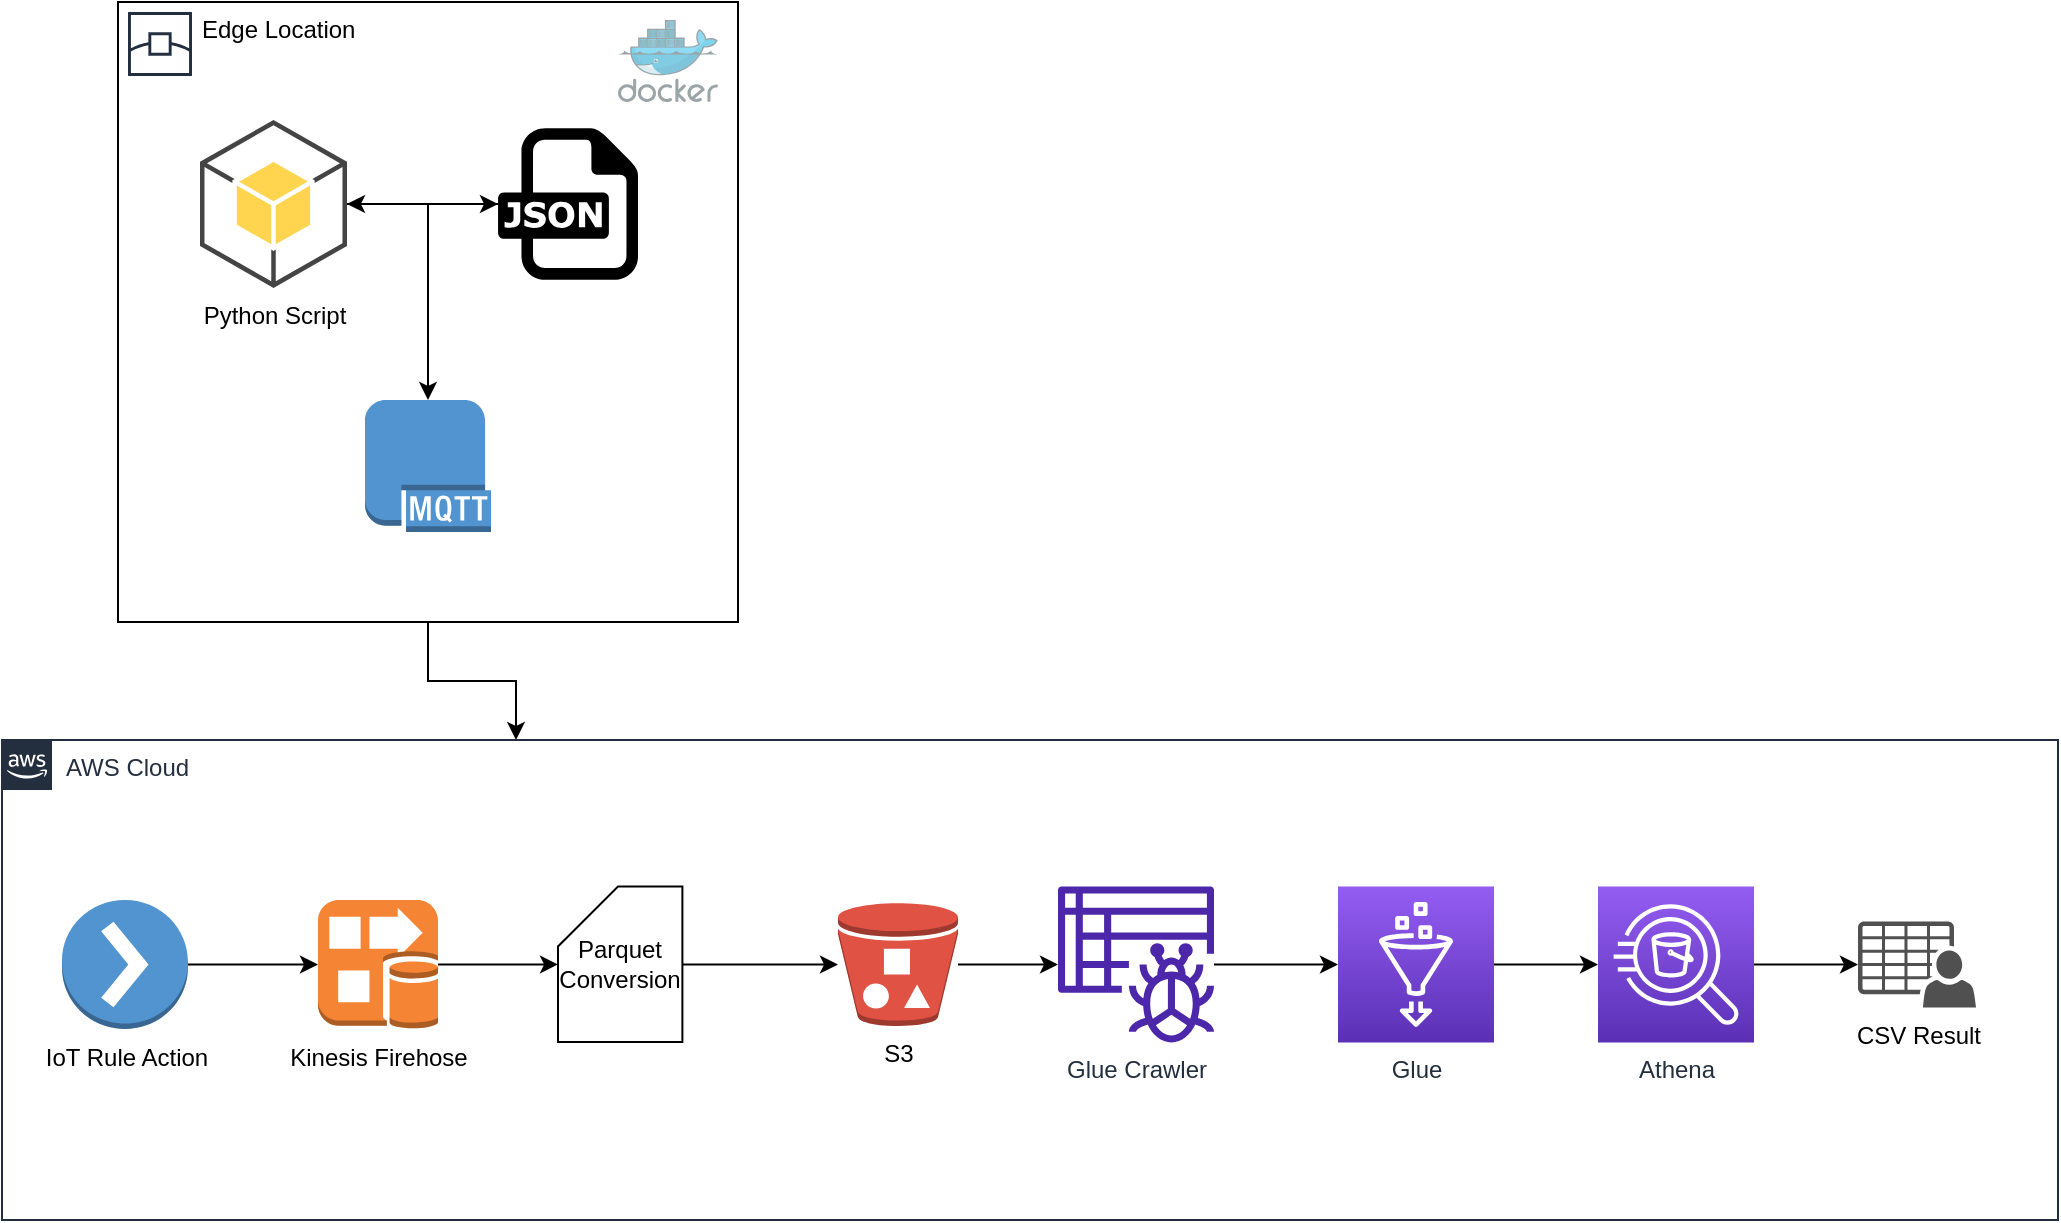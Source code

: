 <mxfile version="16.1.2" type="device"><diagram id="BacsrU-S2rb5WyGrp3pM" name="Page-1"><mxGraphModel dx="1422" dy="865" grid="1" gridSize="10" guides="1" tooltips="1" connect="1" arrows="1" fold="1" page="1" pageScale="1" pageWidth="100" pageHeight="100" math="0" shadow="0"><root><mxCell id="0"/><mxCell id="1" parent="0"/><mxCell id="-AC1hKZtdj57GB7A9HCH-25" value="" style="group" parent="1" vertex="1" connectable="0"><mxGeometry x="80" y="40" width="310" height="311" as="geometry"/></mxCell><mxCell id="-AC1hKZtdj57GB7A9HCH-7" value="" style="whiteSpace=wrap;html=1;aspect=fixed;fillColor=none;" parent="-AC1hKZtdj57GB7A9HCH-25" vertex="1"><mxGeometry y="1" width="310" height="310" as="geometry"/></mxCell><mxCell id="-AC1hKZtdj57GB7A9HCH-9" value="" style="sketch=0;outlineConnect=0;fontColor=#232F3E;gradientColor=none;strokeColor=#232F3E;fillColor=#ffffff;dashed=0;verticalLabelPosition=bottom;verticalAlign=top;align=center;html=1;fontSize=12;fontStyle=0;aspect=fixed;shape=mxgraph.aws4.resourceIcon;resIcon=mxgraph.aws4.edge_location;labelBackgroundColor=none;" parent="-AC1hKZtdj57GB7A9HCH-25" vertex="1"><mxGeometry x="1" y="2" width="40" height="40" as="geometry"/></mxCell><mxCell id="-AC1hKZtdj57GB7A9HCH-12" value="Edge Location" style="text;html=1;strokeColor=none;fillColor=none;align=left;verticalAlign=middle;whiteSpace=wrap;rounded=0;" parent="-AC1hKZtdj57GB7A9HCH-25" vertex="1"><mxGeometry x="40" width="140" height="30" as="geometry"/></mxCell><mxCell id="-AC1hKZtdj57GB7A9HCH-14" value="" style="outlineConnect=0;dashed=0;verticalLabelPosition=bottom;verticalAlign=top;align=center;html=1;shape=mxgraph.aws3.mqtt_protocol;fillColor=#5294CF;gradientColor=none;" parent="-AC1hKZtdj57GB7A9HCH-25" vertex="1"><mxGeometry x="123.5" y="200" width="63" height="66" as="geometry"/></mxCell><mxCell id="-AC1hKZtdj57GB7A9HCH-39" style="edgeStyle=orthogonalEdgeStyle;rounded=0;orthogonalLoop=1;jettySize=auto;html=1;exitX=1;exitY=0.5;exitDx=0;exitDy=0;exitPerimeter=0;" parent="-AC1hKZtdj57GB7A9HCH-25" source="-AC1hKZtdj57GB7A9HCH-15" target="-AC1hKZtdj57GB7A9HCH-37" edge="1"><mxGeometry relative="1" as="geometry"/></mxCell><mxCell id="-AC1hKZtdj57GB7A9HCH-40" style="edgeStyle=orthogonalEdgeStyle;rounded=0;orthogonalLoop=1;jettySize=auto;html=1;" parent="-AC1hKZtdj57GB7A9HCH-25" source="-AC1hKZtdj57GB7A9HCH-15" target="-AC1hKZtdj57GB7A9HCH-14" edge="1"><mxGeometry relative="1" as="geometry"/></mxCell><mxCell id="-AC1hKZtdj57GB7A9HCH-15" value="Python Script" style="outlineConnect=0;dashed=0;verticalLabelPosition=bottom;verticalAlign=top;align=center;html=1;shape=mxgraph.aws3.android;fillColor=#FFD44F;gradientColor=none;" parent="-AC1hKZtdj57GB7A9HCH-25" vertex="1"><mxGeometry x="41" y="60" width="73.5" height="84" as="geometry"/></mxCell><mxCell id="-AC1hKZtdj57GB7A9HCH-38" style="edgeStyle=orthogonalEdgeStyle;rounded=0;orthogonalLoop=1;jettySize=auto;html=1;verticalAlign=middle;horizontal=1;" parent="-AC1hKZtdj57GB7A9HCH-25" source="-AC1hKZtdj57GB7A9HCH-37" target="-AC1hKZtdj57GB7A9HCH-15" edge="1"><mxGeometry relative="1" as="geometry"/></mxCell><mxCell id="-AC1hKZtdj57GB7A9HCH-37" value="" style="dashed=0;outlineConnect=0;html=1;align=center;labelPosition=center;verticalLabelPosition=bottom;verticalAlign=top;shape=mxgraph.weblogos.json;labelBackgroundColor=none;fillColor=none;" parent="-AC1hKZtdj57GB7A9HCH-25" vertex="1"><mxGeometry x="190" y="64.1" width="70" height="75.8" as="geometry"/></mxCell><mxCell id="-AC1hKZtdj57GB7A9HCH-41" value="" style="sketch=0;aspect=fixed;html=1;points=[];align=center;image;fontSize=12;image=img/lib/mscae/Docker.svg;labelBackgroundColor=default;fillColor=none;opacity=50;" parent="-AC1hKZtdj57GB7A9HCH-25" vertex="1"><mxGeometry x="250" y="10" width="50" height="41" as="geometry"/></mxCell><mxCell id="-AC1hKZtdj57GB7A9HCH-36" style="edgeStyle=orthogonalEdgeStyle;rounded=0;orthogonalLoop=1;jettySize=auto;html=1;entryX=0.25;entryY=0;entryDx=0;entryDy=0;" parent="1" source="-AC1hKZtdj57GB7A9HCH-7" target="-AC1hKZtdj57GB7A9HCH-17" edge="1"><mxGeometry relative="1" as="geometry"/></mxCell><mxCell id="-AC1hKZtdj57GB7A9HCH-17" value="AWS Cloud" style="points=[[0,0],[0.25,0],[0.5,0],[0.75,0],[1,0],[1,0.25],[1,0.5],[1,0.75],[1,1],[0.75,1],[0.5,1],[0.25,1],[0,1],[0,0.75],[0,0.5],[0,0.25]];outlineConnect=0;gradientColor=none;html=1;whiteSpace=wrap;fontSize=12;fontStyle=0;shape=mxgraph.aws4.group;grIcon=mxgraph.aws4.group_aws_cloud_alt;strokeColor=#232F3E;fillColor=none;verticalAlign=top;align=left;spacingLeft=30;fontColor=#232F3E;dashed=0;labelBackgroundColor=#ffffff;" parent="1" vertex="1"><mxGeometry x="22" y="410" width="1028" height="240" as="geometry"/></mxCell><mxCell id="AlGdmKiFKOZxy8rKDXmZ-3" value="" style="edgeStyle=orthogonalEdgeStyle;rounded=0;orthogonalLoop=1;jettySize=auto;html=1;" edge="1" parent="1" source="-AC1hKZtdj57GB7A9HCH-1" target="AlGdmKiFKOZxy8rKDXmZ-1"><mxGeometry relative="1" as="geometry"/></mxCell><mxCell id="-AC1hKZtdj57GB7A9HCH-1" value="Kinesis Firehose" style="outlineConnect=0;dashed=0;verticalLabelPosition=bottom;verticalAlign=top;align=center;html=1;shape=mxgraph.aws3.kinesis_firehose;fillColor=#F58534;gradientColor=none;" parent="1" vertex="1"><mxGeometry x="180" y="490" width="60" height="64.5" as="geometry"/></mxCell><mxCell id="-AC1hKZtdj57GB7A9HCH-3" value="S3" style="outlineConnect=0;dashed=0;verticalLabelPosition=bottom;verticalAlign=top;align=center;html=1;shape=mxgraph.aws3.bucket_with_objects;fillColor=#E05243;gradientColor=none;" parent="1" vertex="1"><mxGeometry x="440" y="491.5" width="60" height="61.5" as="geometry"/></mxCell><mxCell id="AlGdmKiFKOZxy8rKDXmZ-2" value="" style="edgeStyle=orthogonalEdgeStyle;rounded=0;orthogonalLoop=1;jettySize=auto;html=1;" edge="1" parent="1" source="-AC1hKZtdj57GB7A9HCH-4" target="-AC1hKZtdj57GB7A9HCH-1"><mxGeometry relative="1" as="geometry"/></mxCell><mxCell id="-AC1hKZtdj57GB7A9HCH-4" value="IoT Rule Action" style="outlineConnect=0;dashed=0;verticalLabelPosition=bottom;verticalAlign=top;align=center;html=1;shape=mxgraph.aws3.action;fillColor=#5294CF;gradientColor=none;" parent="1" vertex="1"><mxGeometry x="52" y="490" width="63" height="64.5" as="geometry"/></mxCell><mxCell id="-AC1hKZtdj57GB7A9HCH-19" value="Athena" style="sketch=0;points=[[0,0,0],[0.25,0,0],[0.5,0,0],[0.75,0,0],[1,0,0],[0,1,0],[0.25,1,0],[0.5,1,0],[0.75,1,0],[1,1,0],[0,0.25,0],[0,0.5,0],[0,0.75,0],[1,0.25,0],[1,0.5,0],[1,0.75,0]];outlineConnect=0;fontColor=#232F3E;gradientColor=#945DF2;gradientDirection=north;fillColor=#5A30B5;strokeColor=#ffffff;dashed=0;verticalLabelPosition=bottom;verticalAlign=top;align=center;html=1;fontSize=12;fontStyle=0;aspect=fixed;shape=mxgraph.aws4.resourceIcon;resIcon=mxgraph.aws4.athena;labelBackgroundColor=none;" parent="1" vertex="1"><mxGeometry x="820" y="483.25" width="78" height="78" as="geometry"/></mxCell><mxCell id="-AC1hKZtdj57GB7A9HCH-20" value="Glue" style="sketch=0;points=[[0,0,0],[0.25,0,0],[0.5,0,0],[0.75,0,0],[1,0,0],[0,1,0],[0.25,1,0],[0.5,1,0],[0.75,1,0],[1,1,0],[0,0.25,0],[0,0.5,0],[0,0.75,0],[1,0.25,0],[1,0.5,0],[1,0.75,0]];outlineConnect=0;fontColor=#232F3E;gradientColor=#945DF2;gradientDirection=north;fillColor=#5A30B5;strokeColor=#ffffff;dashed=0;verticalLabelPosition=bottom;verticalAlign=top;align=center;html=1;fontSize=12;fontStyle=0;aspect=fixed;shape=mxgraph.aws4.resourceIcon;resIcon=mxgraph.aws4.glue;labelBackgroundColor=none;" parent="1" vertex="1"><mxGeometry x="690" y="483.25" width="78" height="78" as="geometry"/></mxCell><mxCell id="-AC1hKZtdj57GB7A9HCH-21" value="Glue Crawler" style="sketch=0;outlineConnect=0;fontColor=#232F3E;gradientColor=none;fillColor=#4D27AA;strokeColor=none;dashed=0;verticalLabelPosition=bottom;verticalAlign=top;align=center;html=1;fontSize=12;fontStyle=0;aspect=fixed;pointerEvents=1;shape=mxgraph.aws4.glue_crawlers;labelBackgroundColor=none;" parent="1" vertex="1"><mxGeometry x="550" y="483.25" width="78" height="78" as="geometry"/></mxCell><mxCell id="-AC1hKZtdj57GB7A9HCH-22" value="CSV Result" style="sketch=0;pointerEvents=1;shadow=0;dashed=0;html=1;strokeColor=none;fillColor=#505050;labelPosition=center;verticalLabelPosition=bottom;verticalAlign=top;outlineConnect=0;align=center;shape=mxgraph.office.users.csv_file;labelBackgroundColor=none;" parent="1" vertex="1"><mxGeometry x="950" y="500.75" width="59" height="43" as="geometry"/></mxCell><mxCell id="-AC1hKZtdj57GB7A9HCH-30" value="" style="edgeStyle=orthogonalEdgeStyle;rounded=0;orthogonalLoop=1;jettySize=auto;html=1;" parent="1" source="-AC1hKZtdj57GB7A9HCH-20" target="-AC1hKZtdj57GB7A9HCH-19" edge="1"><mxGeometry relative="1" as="geometry"/></mxCell><mxCell id="-AC1hKZtdj57GB7A9HCH-28" value="" style="edgeStyle=orthogonalEdgeStyle;rounded=0;orthogonalLoop=1;jettySize=auto;html=1;" parent="1" source="-AC1hKZtdj57GB7A9HCH-3" target="-AC1hKZtdj57GB7A9HCH-21" edge="1"><mxGeometry relative="1" as="geometry"/></mxCell><mxCell id="-AC1hKZtdj57GB7A9HCH-29" value="" style="edgeStyle=orthogonalEdgeStyle;rounded=0;orthogonalLoop=1;jettySize=auto;html=1;" parent="1" source="-AC1hKZtdj57GB7A9HCH-21" target="-AC1hKZtdj57GB7A9HCH-20" edge="1"><mxGeometry relative="1" as="geometry"/></mxCell><mxCell id="-AC1hKZtdj57GB7A9HCH-31" style="edgeStyle=orthogonalEdgeStyle;rounded=0;orthogonalLoop=1;jettySize=auto;html=1;" parent="1" source="-AC1hKZtdj57GB7A9HCH-19" target="-AC1hKZtdj57GB7A9HCH-22" edge="1"><mxGeometry relative="1" as="geometry"/></mxCell><mxCell id="AlGdmKiFKOZxy8rKDXmZ-4" value="" style="edgeStyle=orthogonalEdgeStyle;rounded=0;orthogonalLoop=1;jettySize=auto;html=1;" edge="1" parent="1" source="AlGdmKiFKOZxy8rKDXmZ-1" target="-AC1hKZtdj57GB7A9HCH-3"><mxGeometry relative="1" as="geometry"/></mxCell><mxCell id="AlGdmKiFKOZxy8rKDXmZ-1" value="Parquet&lt;br&gt;Conversion" style="shape=card;whiteSpace=wrap;html=1;" vertex="1" parent="1"><mxGeometry x="300" y="483.25" width="62.2" height="77.75" as="geometry"/></mxCell></root></mxGraphModel></diagram></mxfile>